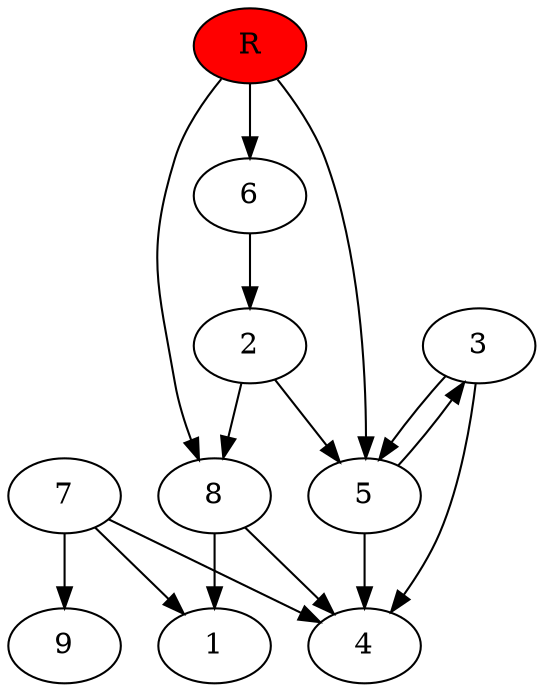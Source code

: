 digraph prb42181 {
	1
	2
	3
	4
	5
	6
	7
	8
	R [fillcolor="#ff0000" style=filled]
	2 -> 5
	2 -> 8
	3 -> 4
	3 -> 5
	5 -> 3
	5 -> 4
	6 -> 2
	7 -> 1
	7 -> 4
	7 -> 9
	8 -> 1
	8 -> 4
	R -> 5
	R -> 6
	R -> 8
}
